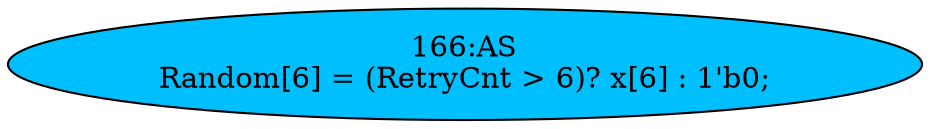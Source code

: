 strict digraph "" {
	node [label="\N"];
	"166:AS"	 [ast="<pyverilog.vparser.ast.Assign object at 0x7f63ad08b610>",
		def_var="['Random']",
		fillcolor=deepskyblue,
		label="166:AS
Random[6] = (RetryCnt > 6)? x[6] : 1'b0;",
		statements="[]",
		style=filled,
		typ=Assign,
		use_var="['RetryCnt', 'x']"];
}
